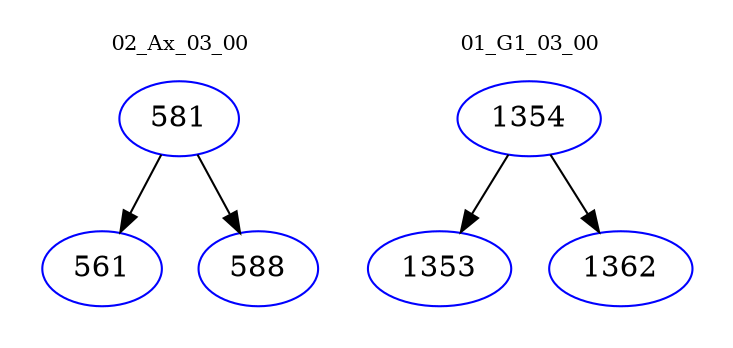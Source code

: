 digraph{
subgraph cluster_0 {
color = white
label = "02_Ax_03_00";
fontsize=10;
T0_581 [label="581", color="blue"]
T0_581 -> T0_561 [color="black"]
T0_561 [label="561", color="blue"]
T0_581 -> T0_588 [color="black"]
T0_588 [label="588", color="blue"]
}
subgraph cluster_1 {
color = white
label = "01_G1_03_00";
fontsize=10;
T1_1354 [label="1354", color="blue"]
T1_1354 -> T1_1353 [color="black"]
T1_1353 [label="1353", color="blue"]
T1_1354 -> T1_1362 [color="black"]
T1_1362 [label="1362", color="blue"]
}
}
